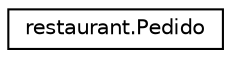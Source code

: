 digraph "Graphical Class Hierarchy"
{
 // LATEX_PDF_SIZE
  edge [fontname="Helvetica",fontsize="10",labelfontname="Helvetica",labelfontsize="10"];
  node [fontname="Helvetica",fontsize="10",shape=record];
  rankdir="LR";
  Node0 [label="restaurant.Pedido",height=0.2,width=0.4,color="black", fillcolor="white", style="filled",URL="$classrestaurant_1_1_pedido.html",tooltip=" "];
}
